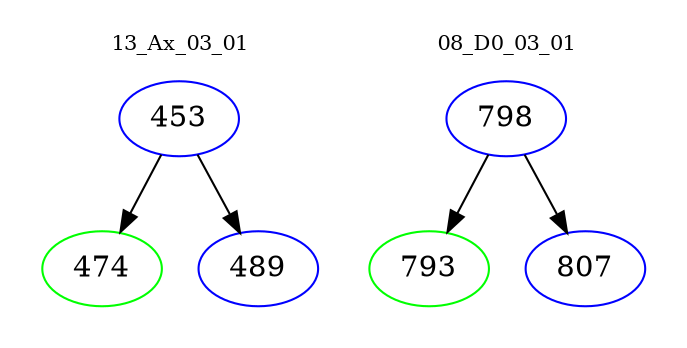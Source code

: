 digraph{
subgraph cluster_0 {
color = white
label = "13_Ax_03_01";
fontsize=10;
T0_453 [label="453", color="blue"]
T0_453 -> T0_474 [color="black"]
T0_474 [label="474", color="green"]
T0_453 -> T0_489 [color="black"]
T0_489 [label="489", color="blue"]
}
subgraph cluster_1 {
color = white
label = "08_D0_03_01";
fontsize=10;
T1_798 [label="798", color="blue"]
T1_798 -> T1_793 [color="black"]
T1_793 [label="793", color="green"]
T1_798 -> T1_807 [color="black"]
T1_807 [label="807", color="blue"]
}
}
